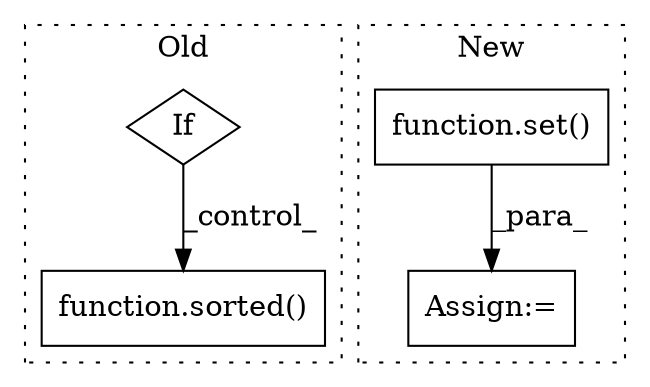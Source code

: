 digraph G {
subgraph cluster0 {
1 [label="function.sorted()" a="75" s="2151,2168" l="7,1" shape="box"];
4 [label="If" a="96" s="1709" l="3" shape="diamond"];
label = "Old";
style="dotted";
}
subgraph cluster1 {
2 [label="function.set()" a="75" s="2651" l="5" shape="box"];
3 [label="Assign:=" a="68" s="2648" l="3" shape="box"];
label = "New";
style="dotted";
}
2 -> 3 [label="_para_"];
4 -> 1 [label="_control_"];
}